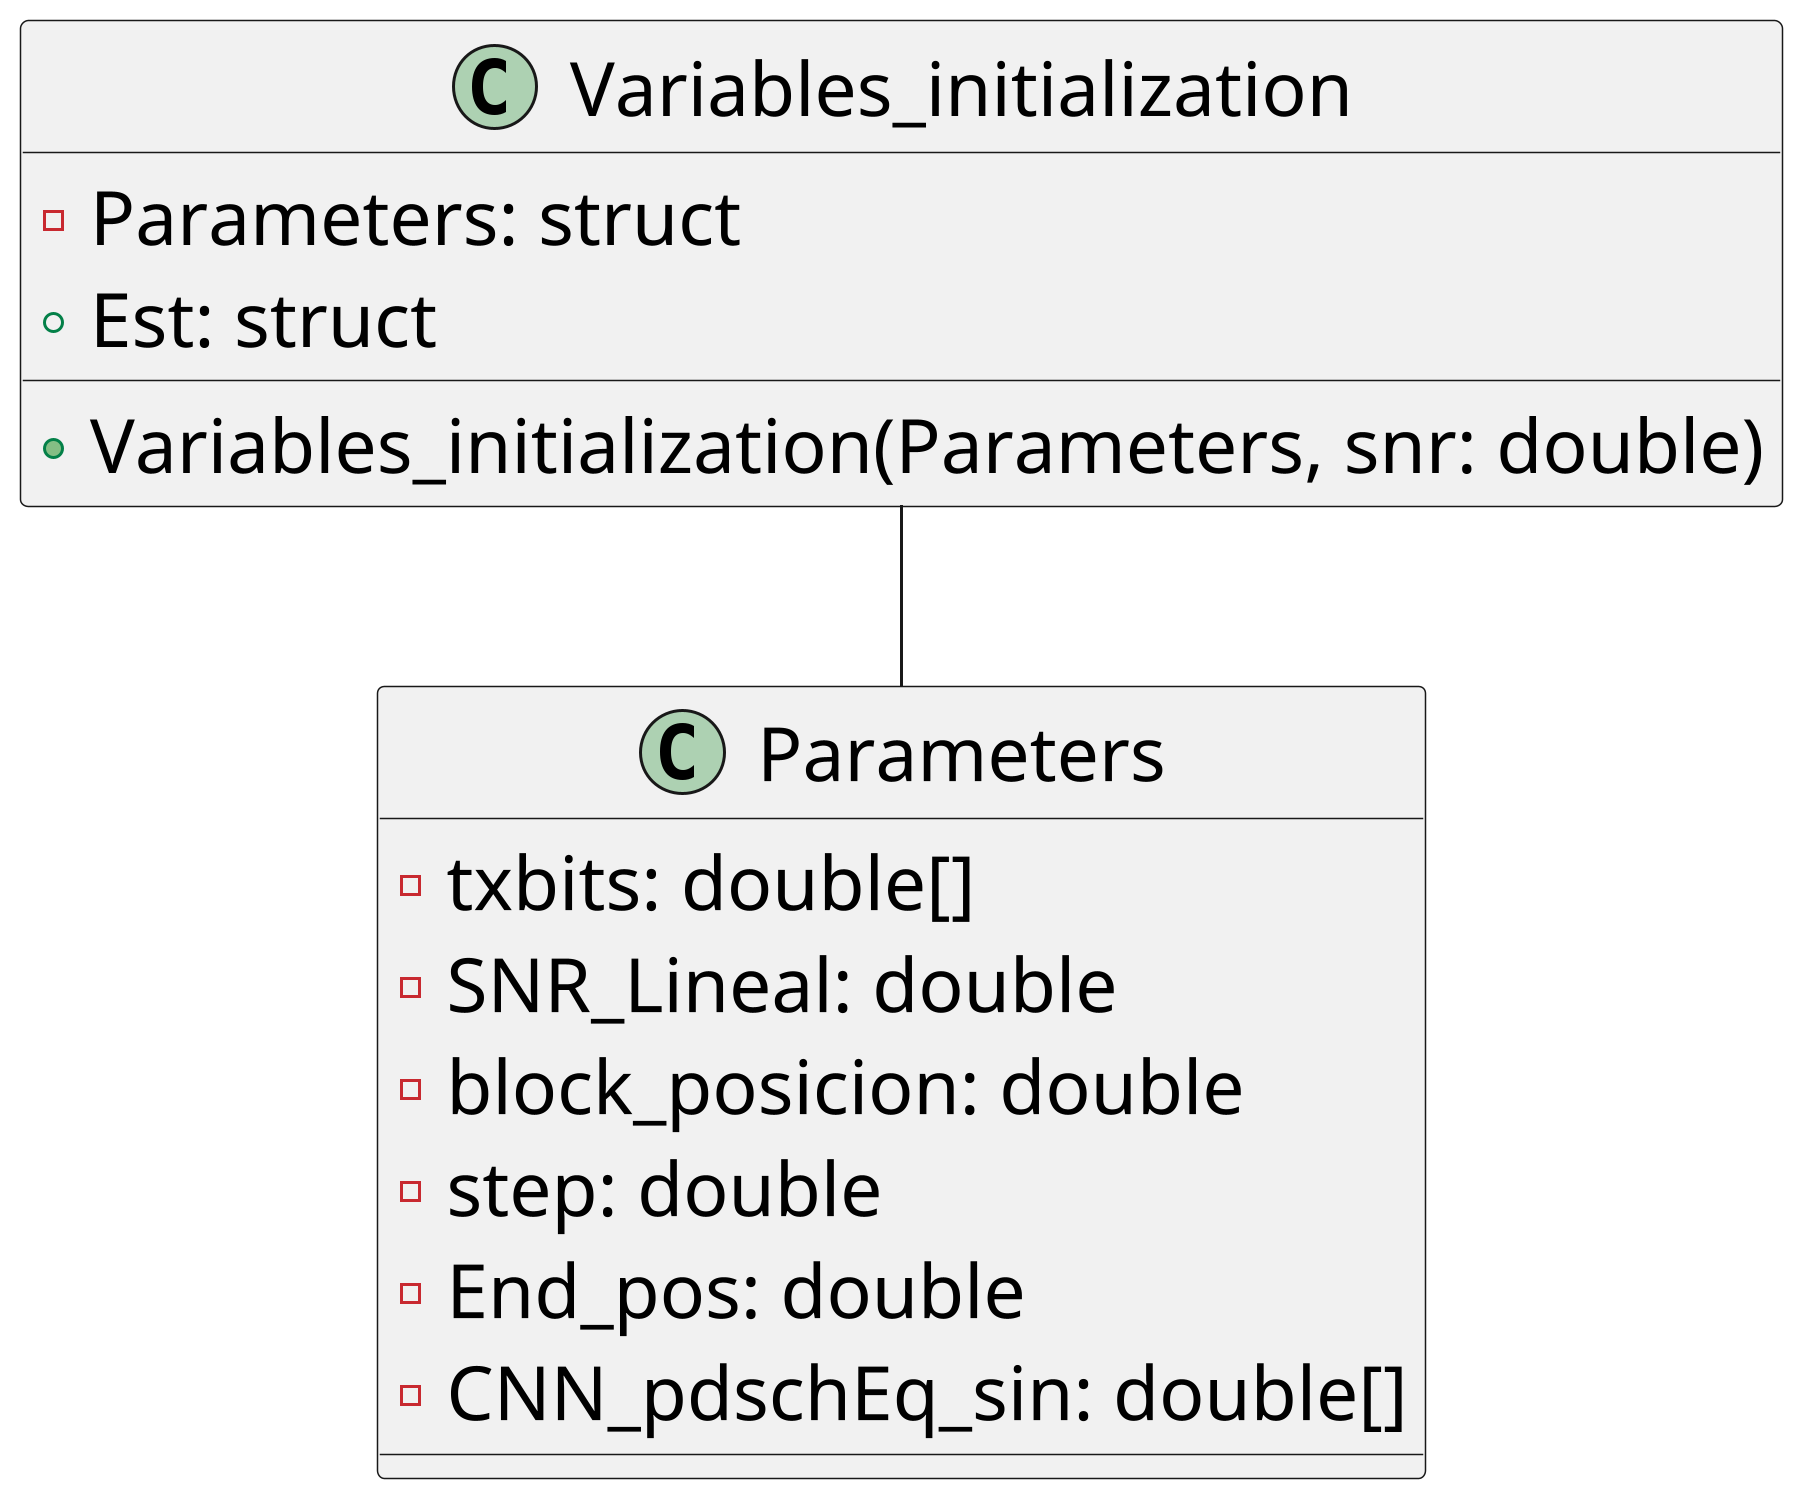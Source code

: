 @startuml Variables_initialization

skinparam defaultFontName Segoe UI
skinparam defaultFontSize 25
scale 1800*1800
<style>
    node {
        Fontcolor #000000
        LineThickness 1
        LineColor black
    }
    folder {
        Fontcolor  #FFFFFF
        BackGroundColor #004073
        LineThickness 1
        LineColor black
    }
    package {
        BackGroundColor #12bdb9
        LineThickness 1
        LineColor black
    }

    file {
        BackGroundColor #d3d6de
        LineThickness 1
        LineColor black
    }

    component{
        BackGroundColor #d3d6de
        LineThickness 1
        LineColor black
    }
</style>
class Variables_initialization {
  -Parameters: struct
  +Est: struct
  +Variables_initialization(Parameters, snr: double)
}

class Parameters {
  -txbits: double[]
  -SNR_Lineal: double
  -block_posicion: double
  -step: double
  -End_pos: double
  -CNN_pdschEq_sin: double[]
}

Variables_initialization -- Parameters

@enduml
